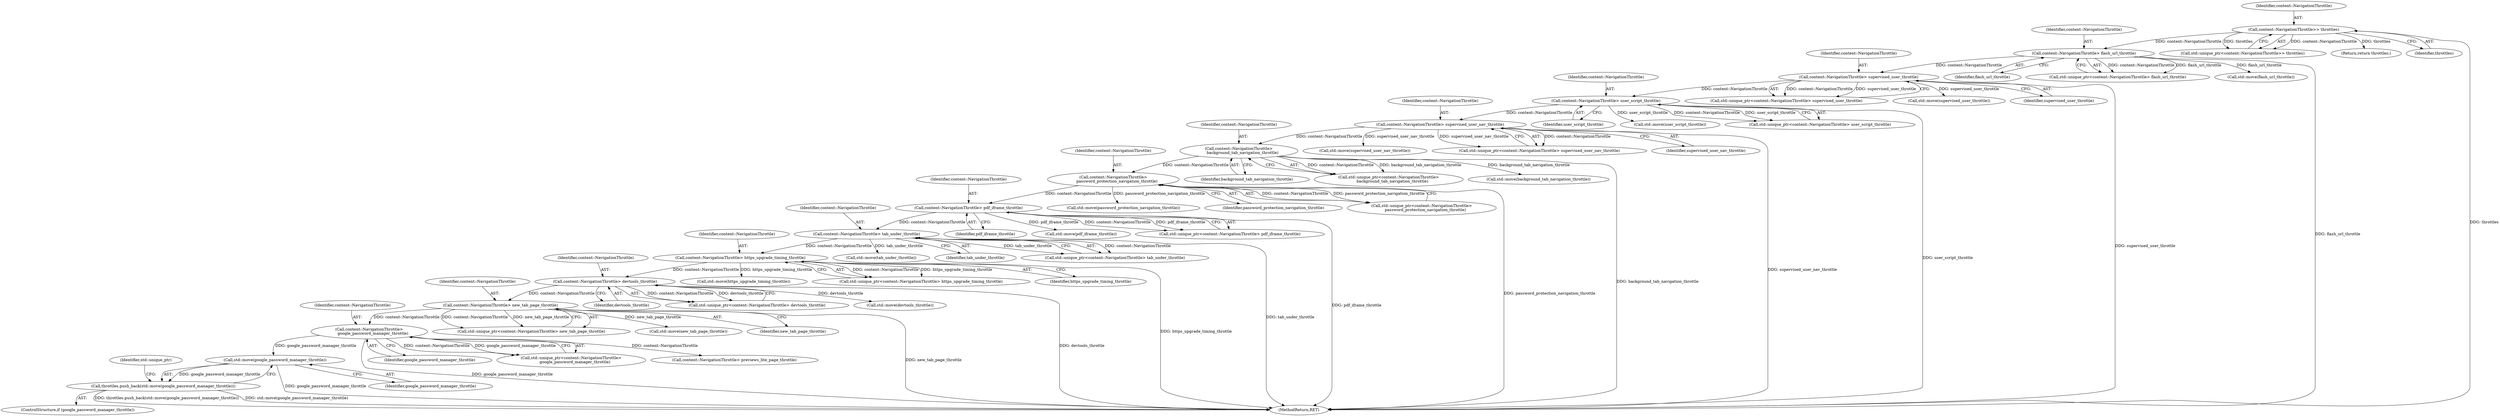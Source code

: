 digraph "0_Chrome_5bb223676defeba9c44a5ce42460c86e24561e73@API" {
"1000357" [label="(Call,std::move(google_password_manager_throttle))"];
"1000349" [label="(Call,content::NavigationThrottle>\n      google_password_manager_throttle)"];
"1000336" [label="(Call,content::NavigationThrottle> new_tab_page_throttle)"];
"1000323" [label="(Call,content::NavigationThrottle> devtools_throttle)"];
"1000310" [label="(Call,content::NavigationThrottle> https_upgrade_timing_throttle)"];
"1000269" [label="(Call,content::NavigationThrottle> tab_under_throttle)"];
"1000256" [label="(Call,content::NavigationThrottle> pdf_iframe_throttle)"];
"1000242" [label="(Call,content::NavigationThrottle>\n      password_protection_navigation_throttle)"];
"1000229" [label="(Call,content::NavigationThrottle>\n      background_tab_navigation_throttle)"];
"1000205" [label="(Call,content::NavigationThrottle> supervised_user_nav_throttle)"];
"1000192" [label="(Call,content::NavigationThrottle> user_script_throttle)"];
"1000132" [label="(Call,content::NavigationThrottle> supervised_user_throttle)"];
"1000119" [label="(Call,content::NavigationThrottle> flash_url_throttle)"];
"1000107" [label="(Call,content::NavigationThrottle>> throttles)"];
"1000356" [label="(Call,throttles.push_back(std::move(google_password_manager_throttle)))"];
"1000121" [label="(Identifier,flash_url_throttle)"];
"1000193" [label="(Identifier,content::NavigationThrottle)"];
"1000206" [label="(Identifier,content::NavigationThrottle)"];
"1000318" [label="(Call,std::move(https_upgrade_timing_throttle))"];
"1000349" [label="(Call,content::NavigationThrottle>\n      google_password_manager_throttle)"];
"1000354" [label="(ControlStructure,if (google_password_manager_throttle))"];
"1000277" [label="(Call,std::move(tab_under_throttle))"];
"1000230" [label="(Identifier,content::NavigationThrottle)"];
"1000107" [label="(Call,content::NavigationThrottle>> throttles)"];
"1000231" [label="(Identifier,background_tab_navigation_throttle)"];
"1000336" [label="(Call,content::NavigationThrottle> new_tab_page_throttle)"];
"1000270" [label="(Identifier,content::NavigationThrottle)"];
"1000132" [label="(Call,content::NavigationThrottle> supervised_user_throttle)"];
"1000358" [label="(Identifier,google_password_manager_throttle)"];
"1000130" [label="(Call,std::unique_ptr<content::NavigationThrottle> supervised_user_throttle)"];
"1000120" [label="(Identifier,content::NavigationThrottle)"];
"1000105" [label="(Call,std::unique_ptr<content::NavigationThrottle>> throttles)"];
"1000310" [label="(Call,content::NavigationThrottle> https_upgrade_timing_throttle)"];
"1000251" [label="(Call,std::move(password_protection_navigation_throttle))"];
"1000324" [label="(Identifier,content::NavigationThrottle)"];
"1000140" [label="(Call,std::move(supervised_user_throttle))"];
"1000357" [label="(Call,std::move(google_password_manager_throttle))"];
"1000351" [label="(Identifier,google_password_manager_throttle)"];
"1000325" [label="(Identifier,devtools_throttle)"];
"1000271" [label="(Identifier,tab_under_throttle)"];
"1000334" [label="(Call,std::unique_ptr<content::NavigationThrottle> new_tab_page_throttle)"];
"1000308" [label="(Call,std::unique_ptr<content::NavigationThrottle> https_upgrade_timing_throttle)"];
"1000242" [label="(Call,content::NavigationThrottle>\n      password_protection_navigation_throttle)"];
"1000194" [label="(Identifier,user_script_throttle)"];
"1000395" [label="(Return,return throttles;)"];
"1000356" [label="(Call,throttles.push_back(std::move(google_password_manager_throttle)))"];
"1000205" [label="(Call,content::NavigationThrottle> supervised_user_nav_throttle)"];
"1000323" [label="(Call,content::NavigationThrottle> devtools_throttle)"];
"1000200" [label="(Call,std::move(user_script_throttle))"];
"1000397" [label="(MethodReturn,RET)"];
"1000119" [label="(Call,content::NavigationThrottle> flash_url_throttle)"];
"1000269" [label="(Call,content::NavigationThrottle> tab_under_throttle)"];
"1000227" [label="(Call,std::unique_ptr<content::NavigationThrottle>\n      background_tab_navigation_throttle)"];
"1000133" [label="(Identifier,content::NavigationThrottle)"];
"1000258" [label="(Identifier,pdf_iframe_throttle)"];
"1000337" [label="(Identifier,content::NavigationThrottle)"];
"1000312" [label="(Identifier,https_upgrade_timing_throttle)"];
"1000237" [label="(Call,std::move(background_tab_navigation_throttle))"];
"1000311" [label="(Identifier,content::NavigationThrottle)"];
"1000321" [label="(Call,std::unique_ptr<content::NavigationThrottle> devtools_throttle)"];
"1000264" [label="(Call,std::move(pdf_iframe_throttle))"];
"1000256" [label="(Call,content::NavigationThrottle> pdf_iframe_throttle)"];
"1000267" [label="(Call,std::unique_ptr<content::NavigationThrottle> tab_under_throttle)"];
"1000344" [label="(Call,std::move(new_tab_page_throttle))"];
"1000338" [label="(Identifier,new_tab_page_throttle)"];
"1000244" [label="(Identifier,password_protection_navigation_throttle)"];
"1000229" [label="(Call,content::NavigationThrottle>\n      background_tab_navigation_throttle)"];
"1000213" [label="(Call,std::move(supervised_user_nav_throttle))"];
"1000117" [label="(Call,std::unique_ptr<content::NavigationThrottle> flash_url_throttle)"];
"1000127" [label="(Call,std::move(flash_url_throttle))"];
"1000109" [label="(Identifier,throttles)"];
"1000347" [label="(Call,std::unique_ptr<content::NavigationThrottle>\n      google_password_manager_throttle)"];
"1000203" [label="(Call,std::unique_ptr<content::NavigationThrottle> supervised_user_nav_throttle)"];
"1000108" [label="(Identifier,content::NavigationThrottle)"];
"1000361" [label="(Identifier,std::unique_ptr)"];
"1000350" [label="(Identifier,content::NavigationThrottle)"];
"1000243" [label="(Identifier,content::NavigationThrottle)"];
"1000254" [label="(Call,std::unique_ptr<content::NavigationThrottle> pdf_iframe_throttle)"];
"1000257" [label="(Identifier,content::NavigationThrottle)"];
"1000240" [label="(Call,std::unique_ptr<content::NavigationThrottle>\n      password_protection_navigation_throttle)"];
"1000331" [label="(Call,std::move(devtools_throttle))"];
"1000190" [label="(Call,std::unique_ptr<content::NavigationThrottle> user_script_throttle)"];
"1000192" [label="(Call,content::NavigationThrottle> user_script_throttle)"];
"1000207" [label="(Identifier,supervised_user_nav_throttle)"];
"1000362" [label="(Call,content::NavigationThrottle> previews_lite_page_throttle)"];
"1000134" [label="(Identifier,supervised_user_throttle)"];
"1000357" -> "1000356"  [label="AST: "];
"1000357" -> "1000358"  [label="CFG: "];
"1000358" -> "1000357"  [label="AST: "];
"1000356" -> "1000357"  [label="CFG: "];
"1000357" -> "1000397"  [label="DDG: google_password_manager_throttle"];
"1000357" -> "1000356"  [label="DDG: google_password_manager_throttle"];
"1000349" -> "1000357"  [label="DDG: google_password_manager_throttle"];
"1000349" -> "1000347"  [label="AST: "];
"1000349" -> "1000351"  [label="CFG: "];
"1000350" -> "1000349"  [label="AST: "];
"1000351" -> "1000349"  [label="AST: "];
"1000347" -> "1000349"  [label="CFG: "];
"1000349" -> "1000397"  [label="DDG: google_password_manager_throttle"];
"1000349" -> "1000347"  [label="DDG: content::NavigationThrottle"];
"1000349" -> "1000347"  [label="DDG: google_password_manager_throttle"];
"1000336" -> "1000349"  [label="DDG: content::NavigationThrottle"];
"1000349" -> "1000362"  [label="DDG: content::NavigationThrottle"];
"1000336" -> "1000334"  [label="AST: "];
"1000336" -> "1000338"  [label="CFG: "];
"1000337" -> "1000336"  [label="AST: "];
"1000338" -> "1000336"  [label="AST: "];
"1000334" -> "1000336"  [label="CFG: "];
"1000336" -> "1000397"  [label="DDG: new_tab_page_throttle"];
"1000336" -> "1000334"  [label="DDG: content::NavigationThrottle"];
"1000336" -> "1000334"  [label="DDG: new_tab_page_throttle"];
"1000323" -> "1000336"  [label="DDG: content::NavigationThrottle"];
"1000336" -> "1000344"  [label="DDG: new_tab_page_throttle"];
"1000323" -> "1000321"  [label="AST: "];
"1000323" -> "1000325"  [label="CFG: "];
"1000324" -> "1000323"  [label="AST: "];
"1000325" -> "1000323"  [label="AST: "];
"1000321" -> "1000323"  [label="CFG: "];
"1000323" -> "1000397"  [label="DDG: devtools_throttle"];
"1000323" -> "1000321"  [label="DDG: content::NavigationThrottle"];
"1000323" -> "1000321"  [label="DDG: devtools_throttle"];
"1000310" -> "1000323"  [label="DDG: content::NavigationThrottle"];
"1000323" -> "1000331"  [label="DDG: devtools_throttle"];
"1000310" -> "1000308"  [label="AST: "];
"1000310" -> "1000312"  [label="CFG: "];
"1000311" -> "1000310"  [label="AST: "];
"1000312" -> "1000310"  [label="AST: "];
"1000308" -> "1000310"  [label="CFG: "];
"1000310" -> "1000397"  [label="DDG: https_upgrade_timing_throttle"];
"1000310" -> "1000308"  [label="DDG: content::NavigationThrottle"];
"1000310" -> "1000308"  [label="DDG: https_upgrade_timing_throttle"];
"1000269" -> "1000310"  [label="DDG: content::NavigationThrottle"];
"1000310" -> "1000318"  [label="DDG: https_upgrade_timing_throttle"];
"1000269" -> "1000267"  [label="AST: "];
"1000269" -> "1000271"  [label="CFG: "];
"1000270" -> "1000269"  [label="AST: "];
"1000271" -> "1000269"  [label="AST: "];
"1000267" -> "1000269"  [label="CFG: "];
"1000269" -> "1000397"  [label="DDG: tab_under_throttle"];
"1000269" -> "1000267"  [label="DDG: content::NavigationThrottle"];
"1000269" -> "1000267"  [label="DDG: tab_under_throttle"];
"1000256" -> "1000269"  [label="DDG: content::NavigationThrottle"];
"1000269" -> "1000277"  [label="DDG: tab_under_throttle"];
"1000256" -> "1000254"  [label="AST: "];
"1000256" -> "1000258"  [label="CFG: "];
"1000257" -> "1000256"  [label="AST: "];
"1000258" -> "1000256"  [label="AST: "];
"1000254" -> "1000256"  [label="CFG: "];
"1000256" -> "1000397"  [label="DDG: pdf_iframe_throttle"];
"1000256" -> "1000254"  [label="DDG: content::NavigationThrottle"];
"1000256" -> "1000254"  [label="DDG: pdf_iframe_throttle"];
"1000242" -> "1000256"  [label="DDG: content::NavigationThrottle"];
"1000256" -> "1000264"  [label="DDG: pdf_iframe_throttle"];
"1000242" -> "1000240"  [label="AST: "];
"1000242" -> "1000244"  [label="CFG: "];
"1000243" -> "1000242"  [label="AST: "];
"1000244" -> "1000242"  [label="AST: "];
"1000240" -> "1000242"  [label="CFG: "];
"1000242" -> "1000397"  [label="DDG: password_protection_navigation_throttle"];
"1000242" -> "1000240"  [label="DDG: content::NavigationThrottle"];
"1000242" -> "1000240"  [label="DDG: password_protection_navigation_throttle"];
"1000229" -> "1000242"  [label="DDG: content::NavigationThrottle"];
"1000242" -> "1000251"  [label="DDG: password_protection_navigation_throttle"];
"1000229" -> "1000227"  [label="AST: "];
"1000229" -> "1000231"  [label="CFG: "];
"1000230" -> "1000229"  [label="AST: "];
"1000231" -> "1000229"  [label="AST: "];
"1000227" -> "1000229"  [label="CFG: "];
"1000229" -> "1000397"  [label="DDG: background_tab_navigation_throttle"];
"1000229" -> "1000227"  [label="DDG: content::NavigationThrottle"];
"1000229" -> "1000227"  [label="DDG: background_tab_navigation_throttle"];
"1000205" -> "1000229"  [label="DDG: content::NavigationThrottle"];
"1000229" -> "1000237"  [label="DDG: background_tab_navigation_throttle"];
"1000205" -> "1000203"  [label="AST: "];
"1000205" -> "1000207"  [label="CFG: "];
"1000206" -> "1000205"  [label="AST: "];
"1000207" -> "1000205"  [label="AST: "];
"1000203" -> "1000205"  [label="CFG: "];
"1000205" -> "1000397"  [label="DDG: supervised_user_nav_throttle"];
"1000205" -> "1000203"  [label="DDG: content::NavigationThrottle"];
"1000205" -> "1000203"  [label="DDG: supervised_user_nav_throttle"];
"1000192" -> "1000205"  [label="DDG: content::NavigationThrottle"];
"1000205" -> "1000213"  [label="DDG: supervised_user_nav_throttle"];
"1000192" -> "1000190"  [label="AST: "];
"1000192" -> "1000194"  [label="CFG: "];
"1000193" -> "1000192"  [label="AST: "];
"1000194" -> "1000192"  [label="AST: "];
"1000190" -> "1000192"  [label="CFG: "];
"1000192" -> "1000397"  [label="DDG: user_script_throttle"];
"1000192" -> "1000190"  [label="DDG: content::NavigationThrottle"];
"1000192" -> "1000190"  [label="DDG: user_script_throttle"];
"1000132" -> "1000192"  [label="DDG: content::NavigationThrottle"];
"1000192" -> "1000200"  [label="DDG: user_script_throttle"];
"1000132" -> "1000130"  [label="AST: "];
"1000132" -> "1000134"  [label="CFG: "];
"1000133" -> "1000132"  [label="AST: "];
"1000134" -> "1000132"  [label="AST: "];
"1000130" -> "1000132"  [label="CFG: "];
"1000132" -> "1000397"  [label="DDG: supervised_user_throttle"];
"1000132" -> "1000130"  [label="DDG: content::NavigationThrottle"];
"1000132" -> "1000130"  [label="DDG: supervised_user_throttle"];
"1000119" -> "1000132"  [label="DDG: content::NavigationThrottle"];
"1000132" -> "1000140"  [label="DDG: supervised_user_throttle"];
"1000119" -> "1000117"  [label="AST: "];
"1000119" -> "1000121"  [label="CFG: "];
"1000120" -> "1000119"  [label="AST: "];
"1000121" -> "1000119"  [label="AST: "];
"1000117" -> "1000119"  [label="CFG: "];
"1000119" -> "1000397"  [label="DDG: flash_url_throttle"];
"1000119" -> "1000117"  [label="DDG: content::NavigationThrottle"];
"1000119" -> "1000117"  [label="DDG: flash_url_throttle"];
"1000107" -> "1000119"  [label="DDG: content::NavigationThrottle"];
"1000119" -> "1000127"  [label="DDG: flash_url_throttle"];
"1000107" -> "1000105"  [label="AST: "];
"1000107" -> "1000109"  [label="CFG: "];
"1000108" -> "1000107"  [label="AST: "];
"1000109" -> "1000107"  [label="AST: "];
"1000105" -> "1000107"  [label="CFG: "];
"1000107" -> "1000397"  [label="DDG: throttles"];
"1000107" -> "1000105"  [label="DDG: content::NavigationThrottle"];
"1000107" -> "1000105"  [label="DDG: throttles"];
"1000107" -> "1000395"  [label="DDG: throttles"];
"1000356" -> "1000354"  [label="AST: "];
"1000361" -> "1000356"  [label="CFG: "];
"1000356" -> "1000397"  [label="DDG: throttles.push_back(std::move(google_password_manager_throttle))"];
"1000356" -> "1000397"  [label="DDG: std::move(google_password_manager_throttle)"];
}
